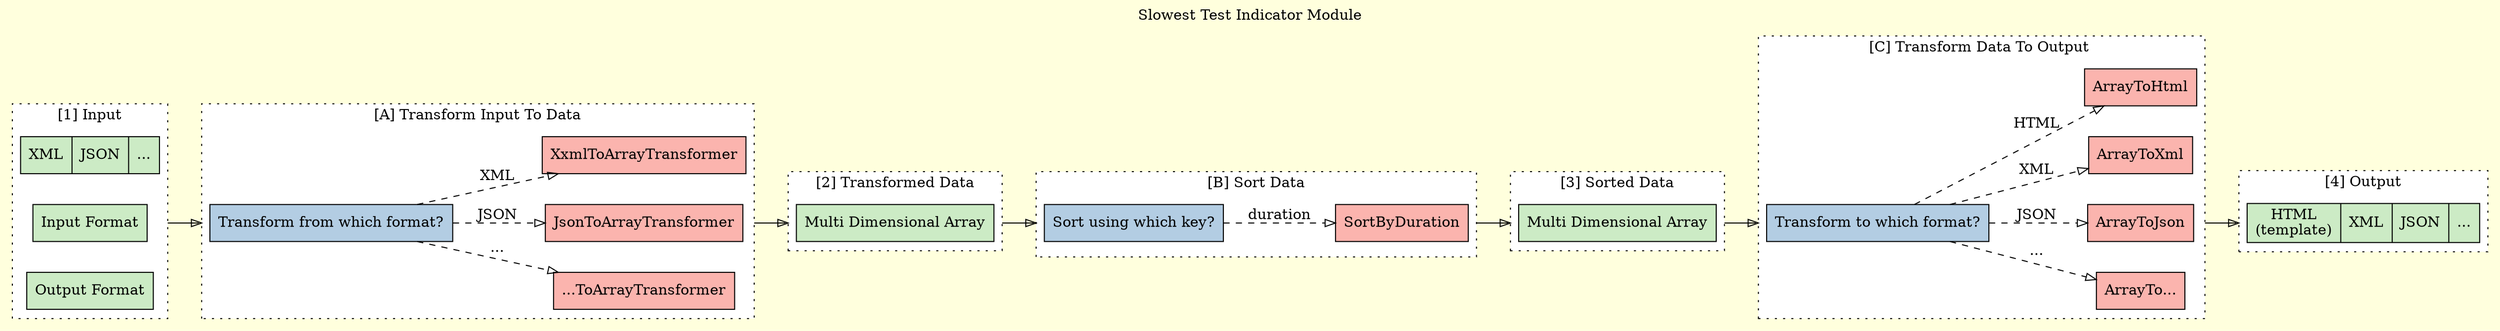 digraph Diagram { 
#/////////////////////////////// General Styles \\\\\\\\\\\\\\\\\\\\\\\\\\\\\\\\
    graph [
        label = "Slowest Test Indicator Module"
        labelloc = t

        //dpi = 200
        ranksep=0.65
        nodesep=0.40
        rankdir=LR
        bgcolor="#FFFFDD"
        
        style="dotted, filled"
        fillcolor="#FFFFFF"
        compound=true
    ]

    edge [arrowhead=none]

    node [
        labeljust="l"
        colorscheme="pastel13"
        style=filled
        fillcolor=3
        shape=record
    ]

#/////////////////////////// Sub Graphs and Clusters \\\\\\\\\\\\\\\\\\\\\\\\\\\
    // -------------------------------------------------------------------------
    // Data Definitions
    // -------------------------------------------------------------------------
    subgraph cluster_1 {
        label = "[1] Input"        
        input_data [label="{XML|JSON|...}"]
        input_format [label="Input Format"]
        output_format [label="Output Format"]
    }

    subgraph cluster_2 {
        label = "[2] Transformed Data"
        transformed_data [label="{Multi Dimensional Array}"]
    }
    
    subgraph cluster_3 {
        label = "[3] Sorted Data"
        sorted_data [label="{Multi Dimensional Array}"]
    }
    
    subgraph cluster_4 {
        label = "[4] Output"
        // Data
        output_data [label="{HTML\n(template)|XML|JSON|...}"]
    }
    
    // -------------------------------------------------------------------------
    // Decisions
    // -------------------------------------------------------------------------
    subgraph cluster_A {
        label = "[A] Transform Input To Data"
        node [fillcolor=2]
        transform_from_decision [label="{Transform from which format?}"]
        
        {// Functions
            node [style=filled, fillcolor=1]
            a3 [label="...ToArrayTransformer"]
            a2 [label="JsonToArrayTransformer"]
            a1 [label="XxmlToArrayTransformer"]
        }
    }
    
    subgraph cluster_B {
        label = "[B] Sort Data"
        node [fillcolor=2]
        sort_decision [label="{Sort using which key?}"]
        {// Functions
            node [style=filled, fillcolor=1]
            b1 [label="SortByDuration"]
        }
    }
    
    subgraph cluster_C {
        label = "[C] Transform Data To Output "
        node [fillcolor=2]
        transform_to_decision [label="{Transform to which format?}"]
        
        {// Functions
            node [style=filled, fillcolor=1]
            c4 [label="ArrayTo..."]
            c3 [label="ArrayToJson"]
            c2 [label="ArrayToXml"]
            c1 [label="ArrayToHtml"]
        }
    
    }
#//////////////////////////////// Connections \\\\\\\\\\\\\\\\\\\\\\\\\\\\\\\\\\
    {// Implements
        node[group=main];
        edge [arrowhead=empty, style=dashed];

        transform_from_decision -> a1 [label="XML"]
        transform_from_decision -> a2 [label="JSON"]
        transform_from_decision -> a3 [label="..."]
        
        sort_decision -> b1 [label="duration"] 
        
        transform_to_decision -> c1 [label="HTML"]
        transform_to_decision -> c2 [label="XML"]
        transform_to_decision -> c3 [label="JSON"]
        transform_to_decision -> c4 [label="..."]
    }

    {// Extends
        edge [arrowhead=empty]
        input_format -> transform_from_decision [ltail=cluster_1, lhead=cluster_A]
        a2 -> transformed_data [ltail=cluster_A, lhead=cluster_2]
        transformed_data -> sort_decision [ltail=cluster_2, lhead=cluster_B]
        b1 -> sorted_data [ltail=cluster_B, lhead=cluster_3]
        sorted_data -> transform_to_decision  [ltail=cluster_3, lhead=cluster_C]
        c3 -> output_data [ltail=cluster_C, lhead=cluster_4]
    }
    
    {// Composits
        edge [arrowtail=diamond, arrowhead=none]
    }
}//Diagram

